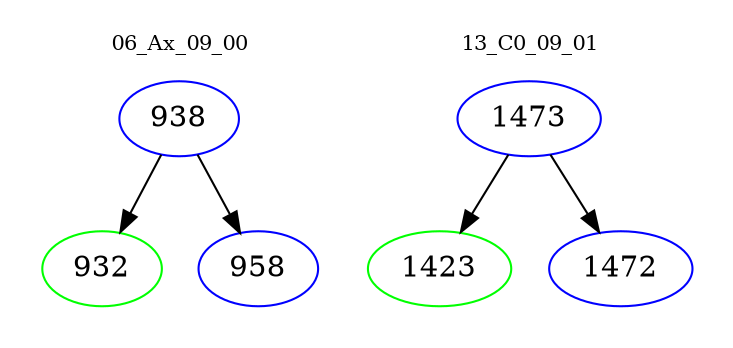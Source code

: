 digraph{
subgraph cluster_0 {
color = white
label = "06_Ax_09_00";
fontsize=10;
T0_938 [label="938", color="blue"]
T0_938 -> T0_932 [color="black"]
T0_932 [label="932", color="green"]
T0_938 -> T0_958 [color="black"]
T0_958 [label="958", color="blue"]
}
subgraph cluster_1 {
color = white
label = "13_C0_09_01";
fontsize=10;
T1_1473 [label="1473", color="blue"]
T1_1473 -> T1_1423 [color="black"]
T1_1423 [label="1423", color="green"]
T1_1473 -> T1_1472 [color="black"]
T1_1472 [label="1472", color="blue"]
}
}
